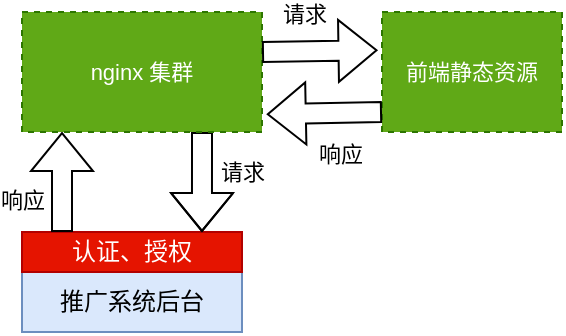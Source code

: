 <mxfile version="17.3.0" type="github">
  <diagram name="Page-1" id="822b0af5-4adb-64df-f703-e8dfc1f81529">
    <mxGraphModel dx="593" dy="308" grid="1" gridSize="10" guides="1" tooltips="1" connect="1" arrows="1" fold="1" page="1" pageScale="1" pageWidth="1100" pageHeight="850" background="none" math="0" shadow="0">
      <root>
        <mxCell id="0" />
        <mxCell id="1" parent="0" />
        <mxCell id="lASmEGCFHO9hF2BuDwO8-8" value="推广系统后台" style="rounded=0;whiteSpace=wrap;html=1;fillColor=#dae8fc;strokeColor=#6c8ebf;" vertex="1" parent="1">
          <mxGeometry x="560" y="300" width="110" height="30" as="geometry" />
        </mxCell>
        <mxCell id="lASmEGCFHO9hF2BuDwO8-9" value="认证、授权" style="rounded=0;whiteSpace=wrap;html=1;fillColor=#e51400;strokeColor=#B20000;fontColor=#ffffff;" vertex="1" parent="1">
          <mxGeometry x="560" y="280" width="110" height="20" as="geometry" />
        </mxCell>
        <mxCell id="lASmEGCFHO9hF2BuDwO8-10" value="" style="shape=flexArrow;endArrow=classic;html=1;rounded=0;" edge="1" parent="1">
          <mxGeometry width="50" height="50" relative="1" as="geometry">
            <mxPoint x="580" y="280" as="sourcePoint" />
            <mxPoint x="580" y="230" as="targetPoint" />
          </mxGeometry>
        </mxCell>
        <mxCell id="lASmEGCFHO9hF2BuDwO8-12" value="响应" style="edgeLabel;html=1;align=center;verticalAlign=middle;resizable=0;points=[];" vertex="1" connectable="0" parent="lASmEGCFHO9hF2BuDwO8-10">
          <mxGeometry x="-0.365" y="1" relative="1" as="geometry">
            <mxPoint x="-19" as="offset" />
          </mxGeometry>
        </mxCell>
        <mxCell id="lASmEGCFHO9hF2BuDwO8-14" value="" style="shape=flexArrow;endArrow=classic;html=1;rounded=0;entryX=0.818;entryY=0;entryDx=0;entryDy=0;entryPerimeter=0;" edge="1" parent="1" target="lASmEGCFHO9hF2BuDwO8-9">
          <mxGeometry width="50" height="50" relative="1" as="geometry">
            <mxPoint x="650" y="230" as="sourcePoint" />
            <mxPoint x="700" y="170" as="targetPoint" />
            <Array as="points">
              <mxPoint x="650" y="240" />
            </Array>
          </mxGeometry>
        </mxCell>
        <mxCell id="lASmEGCFHO9hF2BuDwO8-15" value="请求" style="edgeLabel;html=1;align=center;verticalAlign=middle;resizable=0;points=[];fontSize=11;fontFamily=Helvetica;fontColor=default;" vertex="1" connectable="0" parent="lASmEGCFHO9hF2BuDwO8-14">
          <mxGeometry x="0.479" relative="1" as="geometry">
            <mxPoint x="20" y="-17" as="offset" />
          </mxGeometry>
        </mxCell>
        <mxCell id="lASmEGCFHO9hF2BuDwO8-16" value="nginx 集群" style="rounded=0;whiteSpace=wrap;html=1;fontFamily=Helvetica;fontSize=11;fontColor=#ffffff;dashed=1;fillColor=#60a917;strokeColor=#2D7600;" vertex="1" parent="1">
          <mxGeometry x="560" y="170" width="120" height="60" as="geometry" />
        </mxCell>
        <mxCell id="lASmEGCFHO9hF2BuDwO8-17" value="前端静态资源" style="rounded=0;whiteSpace=wrap;html=1;dashed=1;fontFamily=Helvetica;fontSize=11;fontColor=#ffffff;fillColor=#60a917;strokeColor=#2D7600;" vertex="1" parent="1">
          <mxGeometry x="740" y="170" width="90" height="60" as="geometry" />
        </mxCell>
        <mxCell id="lASmEGCFHO9hF2BuDwO8-18" value="" style="shape=flexArrow;endArrow=classic;html=1;rounded=0;labelBackgroundColor=default;fontFamily=Helvetica;fontSize=11;fontColor=default;strokeColor=default;entryX=-0.025;entryY=0.319;entryDx=0;entryDy=0;entryPerimeter=0;" edge="1" parent="1" target="lASmEGCFHO9hF2BuDwO8-17">
          <mxGeometry width="50" height="50" relative="1" as="geometry">
            <mxPoint x="680" y="190" as="sourcePoint" />
            <mxPoint x="730" y="190" as="targetPoint" />
          </mxGeometry>
        </mxCell>
        <mxCell id="lASmEGCFHO9hF2BuDwO8-21" value="请求" style="edgeLabel;html=1;align=center;verticalAlign=middle;resizable=0;points=[];fontSize=11;fontFamily=Helvetica;fontColor=default;" vertex="1" connectable="0" parent="lASmEGCFHO9hF2BuDwO8-18">
          <mxGeometry x="0.468" y="-2" relative="1" as="geometry">
            <mxPoint x="-22" y="-21" as="offset" />
          </mxGeometry>
        </mxCell>
        <mxCell id="lASmEGCFHO9hF2BuDwO8-19" value="" style="shape=flexArrow;endArrow=classic;html=1;rounded=0;labelBackgroundColor=default;fontFamily=Helvetica;fontSize=11;fontColor=default;strokeColor=default;entryX=1.02;entryY=0.852;entryDx=0;entryDy=0;entryPerimeter=0;" edge="1" parent="1" target="lASmEGCFHO9hF2BuDwO8-16">
          <mxGeometry width="50" height="50" relative="1" as="geometry">
            <mxPoint x="740" y="220" as="sourcePoint" />
            <mxPoint x="790" y="170" as="targetPoint" />
          </mxGeometry>
        </mxCell>
        <mxCell id="lASmEGCFHO9hF2BuDwO8-20" value="响应" style="edgeLabel;html=1;align=center;verticalAlign=middle;resizable=0;points=[];fontSize=11;fontFamily=Helvetica;fontColor=default;" vertex="1" connectable="0" parent="lASmEGCFHO9hF2BuDwO8-19">
          <mxGeometry x="-0.271" relative="1" as="geometry">
            <mxPoint y="20" as="offset" />
          </mxGeometry>
        </mxCell>
      </root>
    </mxGraphModel>
  </diagram>
</mxfile>
